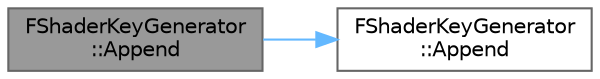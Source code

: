 digraph "FShaderKeyGenerator::Append"
{
 // INTERACTIVE_SVG=YES
 // LATEX_PDF_SIZE
  bgcolor="transparent";
  edge [fontname=Helvetica,fontsize=10,labelfontname=Helvetica,labelfontsize=10];
  node [fontname=Helvetica,fontsize=10,shape=box,height=0.2,width=0.4];
  rankdir="LR";
  Node1 [id="Node000001",label="FShaderKeyGenerator\l::Append",height=0.2,width=0.4,color="gray40", fillcolor="grey60", style="filled", fontcolor="black",tooltip="Append arbitrary text to the output string or hash function."];
  Node1 -> Node2 [id="edge1_Node000001_Node000002",color="steelblue1",style="solid",tooltip=" "];
  Node2 [id="Node000002",label="FShaderKeyGenerator\l::Append",height=0.2,width=0.4,color="grey40", fillcolor="white", style="filled",URL="$dc/d04/classFShaderKeyGenerator.html#a7411585ce3210dbca0db998bcd018e99",tooltip="Append arbitrary text to the output string or hash function."];
}
